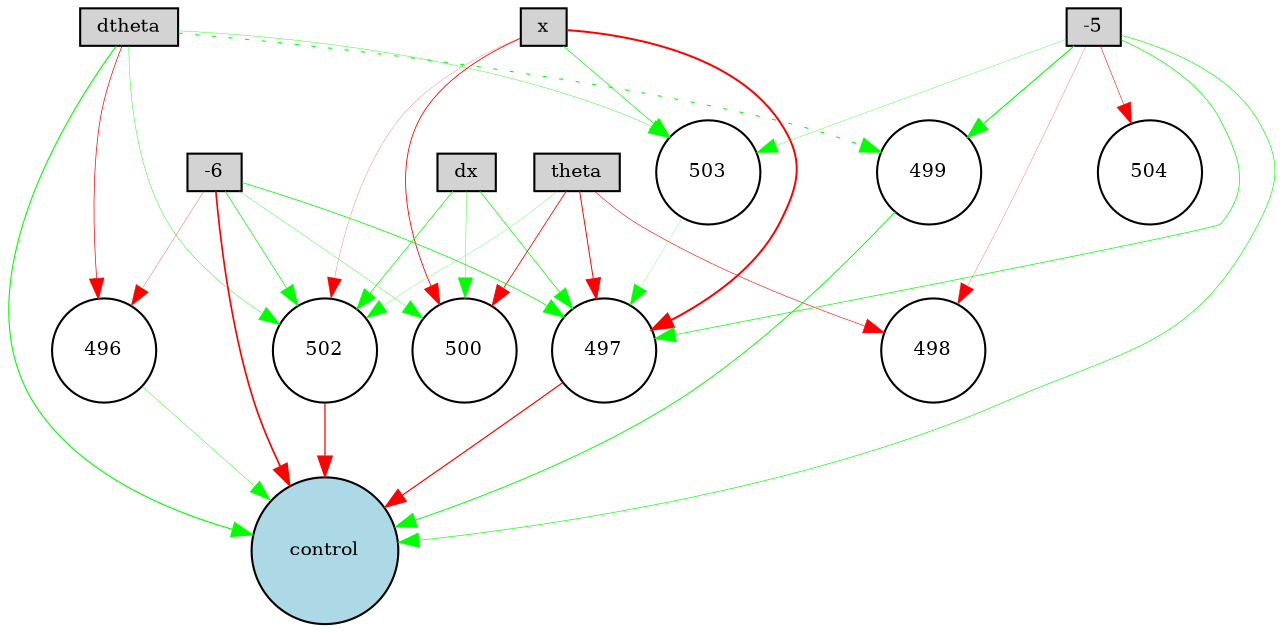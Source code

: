 digraph {
	node [fontsize=9 height=0.2 shape=circle width=0.2]
	x [fillcolor=lightgray shape=box style=filled]
	dx [fillcolor=lightgray shape=box style=filled]
	theta [fillcolor=lightgray shape=box style=filled]
	dtheta [fillcolor=lightgray shape=box style=filled]
	-5 [fillcolor=lightgray shape=box style=filled]
	-6 [fillcolor=lightgray shape=box style=filled]
	control [fillcolor=lightblue style=filled]
	496 [fillcolor=white style=filled]
	497 [fillcolor=white style=filled]
	498 [fillcolor=white style=filled]
	499 [fillcolor=white style=filled]
	500 [fillcolor=white style=filled]
	502 [fillcolor=white style=filled]
	503 [fillcolor=white style=filled]
	504 [fillcolor=white style=filled]
	497 -> control [color=red penwidth=0.5641260584951011 style=solid]
	-6 -> 497 [color=green penwidth=0.3778578725765407 style=solid]
	theta -> 502 [color=green penwidth=0.12774426486739038 style=solid]
	dtheta -> 502 [color=green penwidth=0.20814474766404123 style=solid]
	dx -> 497 [color=green penwidth=0.3495416345268275 style=solid]
	x -> 503 [color=green penwidth=0.336296348249871 style=solid]
	-5 -> 499 [color=green penwidth=0.5329747531910215 style=solid]
	-6 -> 502 [color=green penwidth=0.3408533095696197 style=solid]
	-5 -> 504 [color=red penwidth=0.25754450505718074 style=solid]
	-6 -> 500 [color=green penwidth=0.17479737835123538 style=solid]
	dtheta -> 496 [color=red penwidth=0.3470747935319952 style=solid]
	x -> 497 [color=red penwidth=0.9570563534074921 style=solid]
	-5 -> 503 [color=green penwidth=0.1514030618038339 style=solid]
	dx -> 502 [color=green penwidth=0.3591095185118163 style=solid]
	theta -> 497 [color=red penwidth=0.4620471229047822 style=solid]
	-5 -> control [color=green penwidth=0.30999985831861676 style=solid]
	-5 -> 497 [color=green penwidth=0.33959488550969585 style=solid]
	502 -> control [color=red penwidth=0.6006719201679594 style=solid]
	dtheta -> 499 [color=green penwidth=0.5141534822228948 style=dotted]
	499 -> control [color=green penwidth=0.4489591385370182 style=solid]
	theta -> 500 [color=red penwidth=0.40403574407440457 style=solid]
	496 -> control [color=green penwidth=0.2029008904434143 style=solid]
	x -> 500 [color=red penwidth=0.4116040647690964 style=solid]
	-6 -> 496 [color=red penwidth=0.13894136591366993 style=solid]
	theta -> 498 [color=red penwidth=0.279326603775782 style=solid]
	-6 -> control [color=red penwidth=0.8085502006534013 style=solid]
	dtheta -> control [color=green penwidth=0.5301547150427732 style=solid]
	x -> 502 [color=red penwidth=0.10619854039167541 style=solid]
	dtheta -> 503 [color=green penwidth=0.18945262374187552 style=solid]
	-5 -> 498 [color=red penwidth=0.11884269715627567 style=solid]
	dx -> 500 [color=green penwidth=0.181402495861223 style=solid]
	503 -> 497 [color=green penwidth=0.10280863412500478 style=solid]
}
